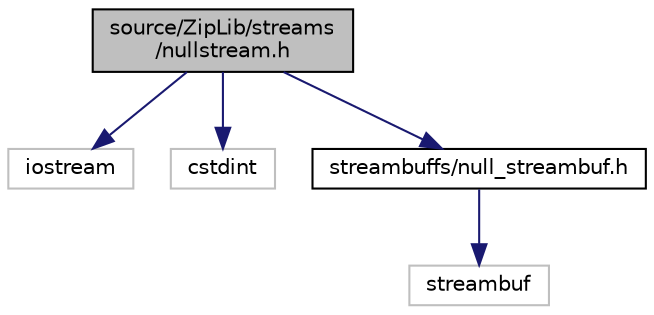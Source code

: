digraph "source/ZipLib/streams/nullstream.h"
{
 // LATEX_PDF_SIZE
  edge [fontname="Helvetica",fontsize="10",labelfontname="Helvetica",labelfontsize="10"];
  node [fontname="Helvetica",fontsize="10",shape=record];
  Node1 [label="source/ZipLib/streams\l/nullstream.h",height=0.2,width=0.4,color="black", fillcolor="grey75", style="filled", fontcolor="black",tooltip=" "];
  Node1 -> Node2 [color="midnightblue",fontsize="10",style="solid"];
  Node2 [label="iostream",height=0.2,width=0.4,color="grey75", fillcolor="white", style="filled",tooltip=" "];
  Node1 -> Node3 [color="midnightblue",fontsize="10",style="solid"];
  Node3 [label="cstdint",height=0.2,width=0.4,color="grey75", fillcolor="white", style="filled",tooltip=" "];
  Node1 -> Node4 [color="midnightblue",fontsize="10",style="solid"];
  Node4 [label="streambuffs/null_streambuf.h",height=0.2,width=0.4,color="black", fillcolor="white", style="filled",URL="$null__streambuf_8h.html",tooltip=" "];
  Node4 -> Node5 [color="midnightblue",fontsize="10",style="solid"];
  Node5 [label="streambuf",height=0.2,width=0.4,color="grey75", fillcolor="white", style="filled",tooltip=" "];
}
